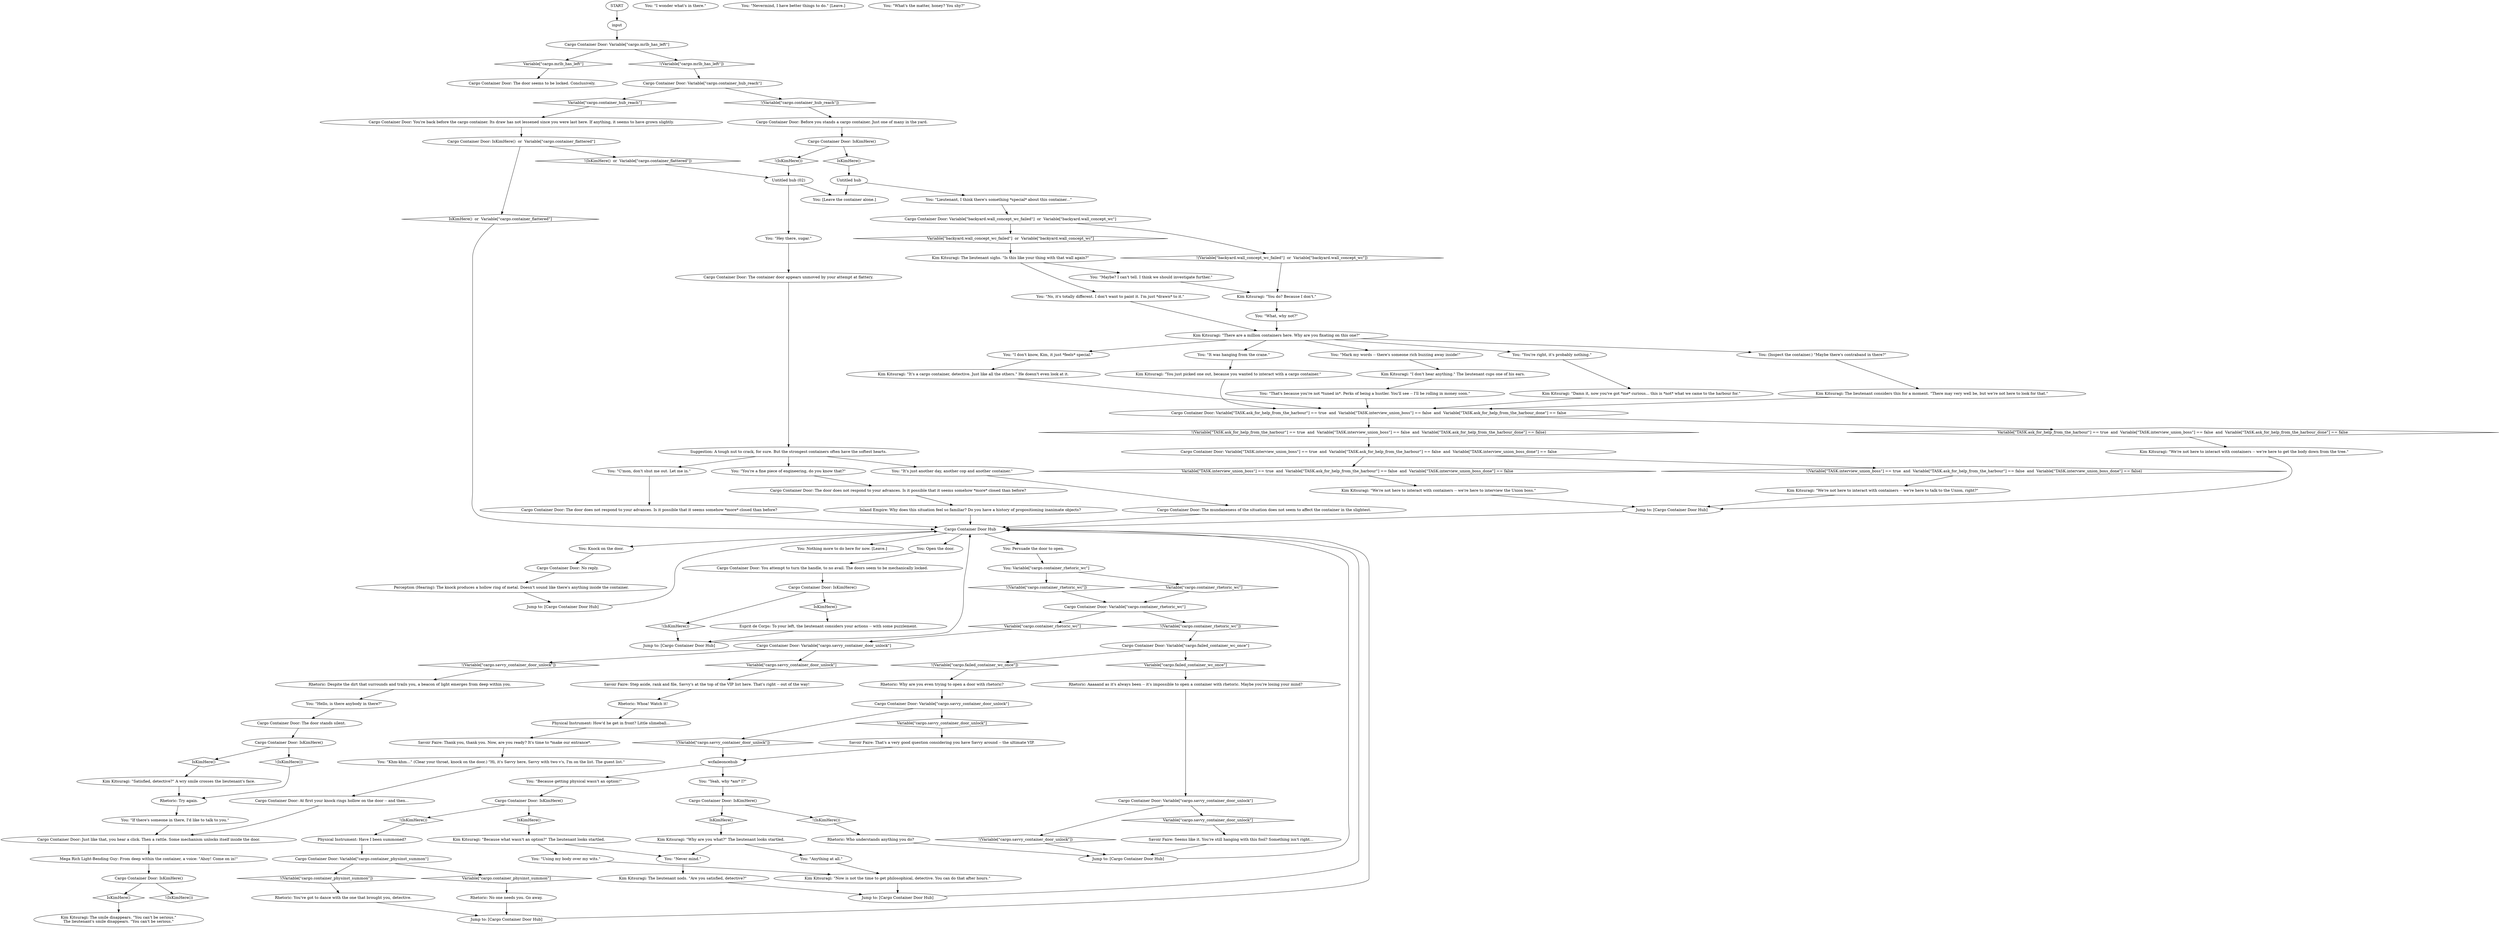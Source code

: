 # CONTAINERYARD / RICH GUY CONTAINER DOOR
# Here be the container door with which you converse good Sir, getting rhetorical awards you the ability to *drum-roll* enter the container!
# ==================================================
digraph G {
	  0 [label="START"];
	  1 [label="input"];
	  2 [label="Cargo Container Door: Before you stands a cargo container. Just one of many in the yard."];
	  3 [label="Kim Kitsuragi: \"You do? Because I don't.\""];
	  4 [label="Rhetoric: Why are you even trying to open a door with rhetoric?"];
	  5 [label="You: \"Using my body over my wits.\""];
	  6 [label="You: [Leave the container alone.]"];
	  7 [label="Cargo Container Door: Variable[\"TASK.interview_union_boss\"] == true  and  Variable[\"TASK.ask_for_help_from_the_harbour\"] == false  and  Variable[\"TASK.interview_union_boss_done\"] == false"];
	  8 [label="Variable[\"TASK.interview_union_boss\"] == true  and  Variable[\"TASK.ask_for_help_from_the_harbour\"] == false  and  Variable[\"TASK.interview_union_boss_done\"] == false", shape=diamond];
	  9 [label="!(Variable[\"TASK.interview_union_boss\"] == true  and  Variable[\"TASK.ask_for_help_from_the_harbour\"] == false  and  Variable[\"TASK.interview_union_boss_done\"] == false)", shape=diamond];
	  10 [label="You: \"Mark my words -- there's someone rich buzzing away inside!\""];
	  11 [label="Rhetoric: Whoa! Watch it!"];
	  12 [label="wcfaileoncehub"];
	  13 [label="You: Nothing more to do here for now. [Leave.]"];
	  14 [label="You: (Inspect the container.) \"Maybe there's contraband in there?\""];
	  15 [label="You: \"No, it's totally different. I don't want to paint it. I'm just *drawn* to it.\""];
	  16 [label="Rhetoric: No one needs you. Go away."];
	  17 [label="Rhetoric: Try again."];
	  18 [label="You: \"It was hanging from the crane.\""];
	  19 [label="Cargo Container Door: Variable[\"TASK.ask_for_help_from_the_harbour\"] == true  and  Variable[\"TASK.interview_union_boss\"] == false  and  Variable[\"TASK.ask_for_help_from_the_harbour_done\"] == false"];
	  20 [label="Variable[\"TASK.ask_for_help_from_the_harbour\"] == true  and  Variable[\"TASK.interview_union_boss\"] == false  and  Variable[\"TASK.ask_for_help_from_the_harbour_done\"] == false", shape=diamond];
	  21 [label="!(Variable[\"TASK.ask_for_help_from_the_harbour\"] == true  and  Variable[\"TASK.interview_union_boss\"] == false  and  Variable[\"TASK.ask_for_help_from_the_harbour_done\"] == false)", shape=diamond];
	  22 [label="Cargo Container Door: Variable[\"cargo.savvy_container_door_unlock\"]"];
	  23 [label="Variable[\"cargo.savvy_container_door_unlock\"]", shape=diamond];
	  24 [label="!(Variable[\"cargo.savvy_container_door_unlock\"])", shape=diamond];
	  25 [label="You: Open the door."];
	  26 [label="Cargo Container Door: Variable[\"backyard.wall_concept_wc_failed\"]  or  Variable[\"backyard.wall_concept_wc\"]"];
	  27 [label="Variable[\"backyard.wall_concept_wc_failed\"]  or  Variable[\"backyard.wall_concept_wc\"]", shape=diamond];
	  28 [label="!(Variable[\"backyard.wall_concept_wc_failed\"]  or  Variable[\"backyard.wall_concept_wc\"])", shape=diamond];
	  29 [label="Kim Kitsuragi: \"Now is not the time to get philosophical, detective. You can do that after hours.\""];
	  30 [label="You: Knock on the door."];
	  31 [label="You: \"Khm-khm...\" (Clear your throat, knock on the door.) \"Hi, it's Savvy here, Savvy with two v's, I'm on the list. The guest list.\""];
	  32 [label="You: \"Yeah, why *am* I?\""];
	  33 [label="Cargo Container Door: No reply."];
	  34 [label="Perception (Hearing): The knock produces a hollow ring of metal. Doesn't sound like there's anything inside the container."];
	  35 [label="You: \"Maybe? I can't tell. I think we should investigate further.\""];
	  36 [label="Cargo Container Door: Variable[\"cargo.failed_container_wc_once\"]"];
	  37 [label="Variable[\"cargo.failed_container_wc_once\"]", shape=diamond];
	  38 [label="!(Variable[\"cargo.failed_container_wc_once\"])", shape=diamond];
	  39 [label="Savoir Faire: Step aside, rank and file, Savvy's at the top of the VIP list here. That's right -- out of the way!"];
	  40 [label="Rhetoric: Despite the dirt that surrounds and trails you, a beacon of light emerges from deep within you."];
	  41 [label="You: \"Never mind.\""];
	  42 [label="Rhetoric: Who understands anything you do?"];
	  43 [label="Kim Kitsuragi: The smile disappears. \"You can't be serious.\"\nThe lieutenant's smile disappears. \"You can't be serious.\""];
	  44 [label="Kim Kitsuragi: \"Damn it, now you've got *me* curious... this is *not* what we came to the harbour for.\""];
	  45 [label="Esprit de Corps: To your left, the lieutenant considers your actions -- with some puzzlement."];
	  46 [label="You: \"Lieutenant, I think there's something *special* about this container...\""];
	  47 [label="Kim Kitsuragi: The lieutenant considers this for a moment. \"There may very well be, but we're not here to look for that.\""];
	  48 [label="Jump to: [Cargo Container Door Hub]"];
	  49 [label="Cargo Container Door: Variable[\"cargo.container_hub_reach\"]"];
	  50 [label="Variable[\"cargo.container_hub_reach\"]", shape=diamond];
	  51 [label="!(Variable[\"cargo.container_hub_reach\"])", shape=diamond];
	  52 [label="Cargo Container Door Hub"];
	  53 [label="Jump to: [Cargo Container Door Hub]"];
	  54 [label="Jump to: [Cargo Container Door Hub]"];
	  55 [label="Cargo Container Door: The door does not respond to your advances. Is it possible that it seems somehow *more* closed than before?"];
	  56 [label="Savoir Faire: That's a very good question considering you have Savvy around -- the ultimate VIP."];
	  57 [label="Cargo Container Door: Just like that, you hear a click. Then a rattle. Some mechanism unlocks itself inside the door."];
	  58 [label="Untitled hub"];
	  59 [label="Kim Kitsuragi: \"We're not here to interact with containers -- we're here to interview the Union boss.\""];
	  60 [label="Physical Instrument: How'd he get in front? Little slimeball..."];
	  61 [label="Mega Rich Light-Bending Guy: From deep within the container, a voice: \"Ahoy! Come on in!\""];
	  62 [label="You: \"I wonder what's in there.\""];
	  63 [label="Kim Kitsuragi: The lieutenant nods. \"Are you satisfied, detective?\""];
	  64 [label="Cargo Container Door: Variable[\"cargo.container_physinst_summon\"]"];
	  65 [label="Variable[\"cargo.container_physinst_summon\"]", shape=diamond];
	  66 [label="!(Variable[\"cargo.container_physinst_summon\"])", shape=diamond];
	  67 [label="Jump to: [Cargo Container Door Hub]"];
	  68 [label="Cargo Container Door: IsKimHere()  or  Variable[\"cargo.container_flattered\"]"];
	  69 [label="IsKimHere()  or  Variable[\"cargo.container_flattered\"]", shape=diamond];
	  70 [label="!(IsKimHere()  or  Variable[\"cargo.container_flattered\"])", shape=diamond];
	  71 [label="You: Persuade the door to open."];
	  72 [label="You: Variable[\"cargo.container_rhetoric_wc\"]"];
	  73 [label="Variable[\"cargo.container_rhetoric_wc\"]", shape=diamond];
	  74 [label="!(Variable[\"cargo.container_rhetoric_wc\"])", shape=diamond];
	  75 [label="Kim Kitsuragi: \"Why are you what?\" The lieutenant looks startled."];
	  76 [label="Cargo Container Door: IsKimHere()"];
	  77 [label="IsKimHere()", shape=diamond];
	  78 [label="!(IsKimHere())", shape=diamond];
	  79 [label="Kim Kitsuragi: \"We're not here to interact with containers -- we're here to get the body down from the tree.\""];
	  80 [label="Kim Kitsuragi: \"I don't hear anything.\" The lieutenant cups one of his ears."];
	  81 [label="Cargo Container Door: At first your knock rings hollow on the door -- and then..."];
	  83 [label="Kim Kitsuragi: \"There are a million containers here. Why are you fixating on this one?\""];
	  84 [label="Cargo Container Door: The door stands silent."];
	  85 [label="You: \"C'mon, don't shut me out. Let me in.\""];
	  86 [label="Cargo Container Door: The mundaneness of the situation does not seem to affect the container in the slightest."];
	  87 [label="You: \"You're right, it's probably nothing.\""];
	  88 [label="Kim Kitsuragi: \"We're not here to interact with containers -- we're here to talk to the Union, right?\""];
	  89 [label="You: \"I don't know, Kim, it just *feels* special.\""];
	  90 [label="You: \"Anything at all.\""];
	  91 [label="You: \"Hey there, sugar.\""];
	  92 [label="Cargo Container Door: The container door appears unmoved by your attempt at flattery."];
	  93 [label="Jump to: [Cargo Container Door Hub]"];
	  94 [label="You: \"Because getting physical wasn't an option!\""];
	  95 [label="Jump to: [Cargo Container Door Hub]"];
	  96 [label="Cargo Container Door: Variable[\"cargo.savvy_container_door_unlock\"]"];
	  97 [label="Variable[\"cargo.savvy_container_door_unlock\"]", shape=diamond];
	  98 [label="!(Variable[\"cargo.savvy_container_door_unlock\"])", shape=diamond];
	  99 [label="You: \"You're a fine piece of engineering, do you know that?\""];
	  100 [label="Cargo Container Door: The door seems to be locked. Conclusively."];
	  101 [label="Untitled hub (02)"];
	  102 [label="Cargo Container Door: IsKimHere()"];
	  103 [label="IsKimHere()", shape=diamond];
	  104 [label="!(IsKimHere())", shape=diamond];
	  105 [label="You: \"What, why not?\""];
	  106 [label="Kim Kitsuragi: \"It's a cargo container, detective. Just like all the others.\" He doesn't even look at it."];
	  107 [label="Cargo Container Door: IsKimHere()"];
	  108 [label="IsKimHere()", shape=diamond];
	  109 [label="!(IsKimHere())", shape=diamond];
	  110 [label="You: \"If there's someone in there, I'd like to talk to you.\""];
	  111 [label="Inland Empire: Why does this situation feel so familiar? Do you have a history of propositioning inanimate objects?"];
	  112 [label="Cargo Container Door: IsKimHere()"];
	  113 [label="IsKimHere()", shape=diamond];
	  114 [label="!(IsKimHere())", shape=diamond];
	  115 [label="Cargo Container Door: You're back before the cargo container. Its draw has not lessened since you were last here. If anything, it seems to have grown slightly."];
	  116 [label="Kim Kitsuragi: \"You just picked one out, because you wanted to interact with a cargo container.\""];
	  117 [label="Savoir Faire: Seems like it. You're still hanging with this fool? Something isn't right..."];
	  118 [label="You: \"Hello, is there anybody in there?\""];
	  119 [label="You: \"Nevermind, I have better things to do.\" [Leave.]"];
	  120 [label="Suggestion: A tough nut to crack, for sure. But the strongest containers often have the softest hearts."];
	  121 [label="Physical Instrument: Have I been summoned?"];
	  122 [label="Cargo Container Door: IsKimHere()"];
	  123 [label="IsKimHere()", shape=diamond];
	  124 [label="!(IsKimHere())", shape=diamond];
	  125 [label="Kim Kitsuragi: \"Because what wasn't an option?\" The lieutenant looks startled."];
	  126 [label="Rhetoric: You've got to dance with the one that brought you, detective."];
	  127 [label="You: \"It's just another day, another cop and another container.\""];
	  128 [label="You: \"That's because you're not *tuned in*. Perks of being a hustler. You'll see -- I'll be rolling in money soon.\""];
	  129 [label="Savoir Faire: Thank you, thank you. Now, are you ready? It's time to *make our entrance*."];
	  130 [label="Cargo Container Door: IsKimHere()"];
	  131 [label="IsKimHere()", shape=diamond];
	  132 [label="!(IsKimHere())", shape=diamond];
	  133 [label="Kim Kitsuragi: The lieutenant sighs. \"Is this like your thing with that wall again?\""];
	  134 [label="Kim Kitsuragi: \"Satisfied, detective?\" A wry smile crosses the lieutenant's face."];
	  135 [label="Cargo Container Door: Variable[\"cargo.savvy_container_door_unlock\"]"];
	  136 [label="Variable[\"cargo.savvy_container_door_unlock\"]", shape=diamond];
	  137 [label="!(Variable[\"cargo.savvy_container_door_unlock\"])", shape=diamond];
	  138 [label="Cargo Container Door: You attempt to turn the handle, to no avail. The doors seem to be mechanically locked."];
	  139 [label="Cargo Container Door: Variable[\"cargo.mrlb_has_left\"]"];
	  140 [label="Variable[\"cargo.mrlb_has_left\"]", shape=diamond];
	  141 [label="!(Variable[\"cargo.mrlb_has_left\"])", shape=diamond];
	  142 [label="You: \"What's the matter, honey? You shy?\""];
	  143 [label="Rhetoric: Aaaaand as it's always been -- it's impossible to open a container with rhetoric. Maybe you're losing your mind?"];
	  144 [label="Cargo Container Door: Variable[\"cargo.container_rhetoric_wc\"]"];
	  145 [label="Variable[\"cargo.container_rhetoric_wc\"]", shape=diamond];
	  146 [label="!(Variable[\"cargo.container_rhetoric_wc\"])", shape=diamond];
	  147 [label="Cargo Container Door: The door does not respond to your advances. Is it possible that it seems somehow *more* closed than before?"];
	  0 -> 1
	  1 -> 139
	  2 -> 102
	  3 -> 105
	  4 -> 96
	  5 -> 29
	  7 -> 8
	  7 -> 9
	  8 -> 59
	  9 -> 88
	  10 -> 80
	  11 -> 60
	  12 -> 32
	  12 -> 94
	  14 -> 47
	  15 -> 83
	  16 -> 67
	  17 -> 110
	  18 -> 116
	  19 -> 20
	  19 -> 21
	  20 -> 79
	  21 -> 7
	  22 -> 24
	  22 -> 23
	  23 -> 117
	  24 -> 54
	  25 -> 138
	  26 -> 27
	  26 -> 28
	  27 -> 133
	  28 -> 3
	  29 -> 93
	  30 -> 33
	  31 -> 81
	  32 -> 130
	  33 -> 34
	  34 -> 48
	  35 -> 3
	  36 -> 37
	  36 -> 38
	  37 -> 143
	  38 -> 4
	  39 -> 11
	  40 -> 118
	  41 -> 63
	  42 -> 54
	  44 -> 19
	  45 -> 53
	  46 -> 26
	  47 -> 19
	  48 -> 52
	  49 -> 50
	  49 -> 51
	  50 -> 115
	  51 -> 2
	  52 -> 25
	  52 -> 13
	  52 -> 30
	  52 -> 71
	  53 -> 52
	  54 -> 52
	  55 -> 52
	  56 -> 12
	  57 -> 61
	  58 -> 46
	  58 -> 6
	  59 -> 95
	  60 -> 129
	  61 -> 112
	  63 -> 93
	  64 -> 65
	  64 -> 66
	  65 -> 16
	  66 -> 126
	  67 -> 52
	  68 -> 69
	  68 -> 70
	  69 -> 52
	  70 -> 101
	  71 -> 72
	  72 -> 73
	  72 -> 74
	  73 -> 144
	  74 -> 144
	  75 -> 41
	  75 -> 90
	  76 -> 77
	  76 -> 78
	  77 -> 134
	  78 -> 17
	  79 -> 95
	  80 -> 128
	  81 -> 57
	  83 -> 10
	  83 -> 14
	  83 -> 18
	  83 -> 87
	  83 -> 89
	  84 -> 76
	  85 -> 55
	  86 -> 52
	  87 -> 44
	  88 -> 95
	  89 -> 106
	  90 -> 29
	  91 -> 92
	  92 -> 120
	  93 -> 52
	  94 -> 122
	  95 -> 52
	  96 -> 97
	  96 -> 98
	  97 -> 56
	  98 -> 12
	  99 -> 147
	  101 -> 91
	  101 -> 6
	  102 -> 104
	  102 -> 103
	  103 -> 58
	  104 -> 101
	  105 -> 83
	  106 -> 19
	  107 -> 108
	  107 -> 109
	  108 -> 45
	  109 -> 53
	  110 -> 57
	  111 -> 52
	  112 -> 113
	  112 -> 114
	  113 -> 43
	  115 -> 68
	  116 -> 19
	  117 -> 54
	  118 -> 84
	  120 -> 99
	  120 -> 85
	  120 -> 127
	  121 -> 64
	  122 -> 123
	  122 -> 124
	  123 -> 125
	  124 -> 121
	  125 -> 41
	  125 -> 5
	  126 -> 67
	  127 -> 86
	  128 -> 19
	  129 -> 31
	  130 -> 131
	  130 -> 132
	  131 -> 75
	  132 -> 42
	  133 -> 35
	  133 -> 15
	  134 -> 17
	  135 -> 136
	  135 -> 137
	  136 -> 39
	  137 -> 40
	  138 -> 107
	  139 -> 140
	  139 -> 141
	  140 -> 100
	  141 -> 49
	  143 -> 22
	  144 -> 145
	  144 -> 146
	  145 -> 135
	  146 -> 36
	  147 -> 111
}

